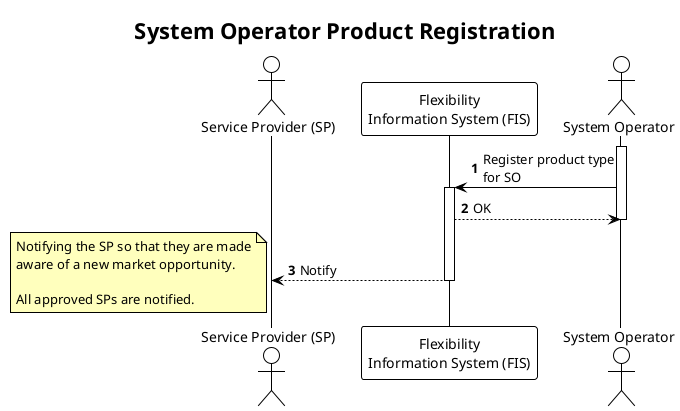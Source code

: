 @startuml system_operator_product_registration

!theme plain

title System Operator Product Registration

autonumber
skinparam note {
    BackgroundColor #FFFFBD
}

actor "Service Provider (SP)" as SP
participant "Flexibility\nInformation System (FIS)" as FIS
actor "System Operator" as SO

activate SO
SO -> FIS: Register product type\nfor SO
activate FIS
FIS --> SO: OK
deactivate SO
FIS --> SP: Notify
note left
  Notifying the SP so that they are made
  aware of a new market opportunity.

  All approved SPs are notified.
end note
deactivate FIS

@enduml
